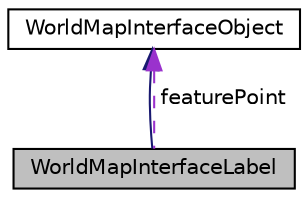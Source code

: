 digraph "WorldMapInterfaceLabel"
{
 // LATEX_PDF_SIZE
  edge [fontname="Helvetica",fontsize="10",labelfontname="Helvetica",labelfontsize="10"];
  node [fontname="Helvetica",fontsize="10",shape=record];
  Node1 [label="WorldMapInterfaceLabel",height=0.2,width=0.4,color="black", fillcolor="grey75", style="filled", fontcolor="black",tooltip="The label for the object on the world map."];
  Node2 -> Node1 [dir="back",color="midnightblue",fontsize="10",style="solid",fontname="Helvetica"];
  Node2 [label="WorldMapInterfaceObject",height=0.2,width=0.4,color="black", fillcolor="white", style="filled",URL="$classWorldMapInterfaceObject.html",tooltip=" "];
  Node2 -> Node1 [dir="back",color="darkorchid3",fontsize="10",style="dashed",label=" featurePoint" ,fontname="Helvetica"];
}
